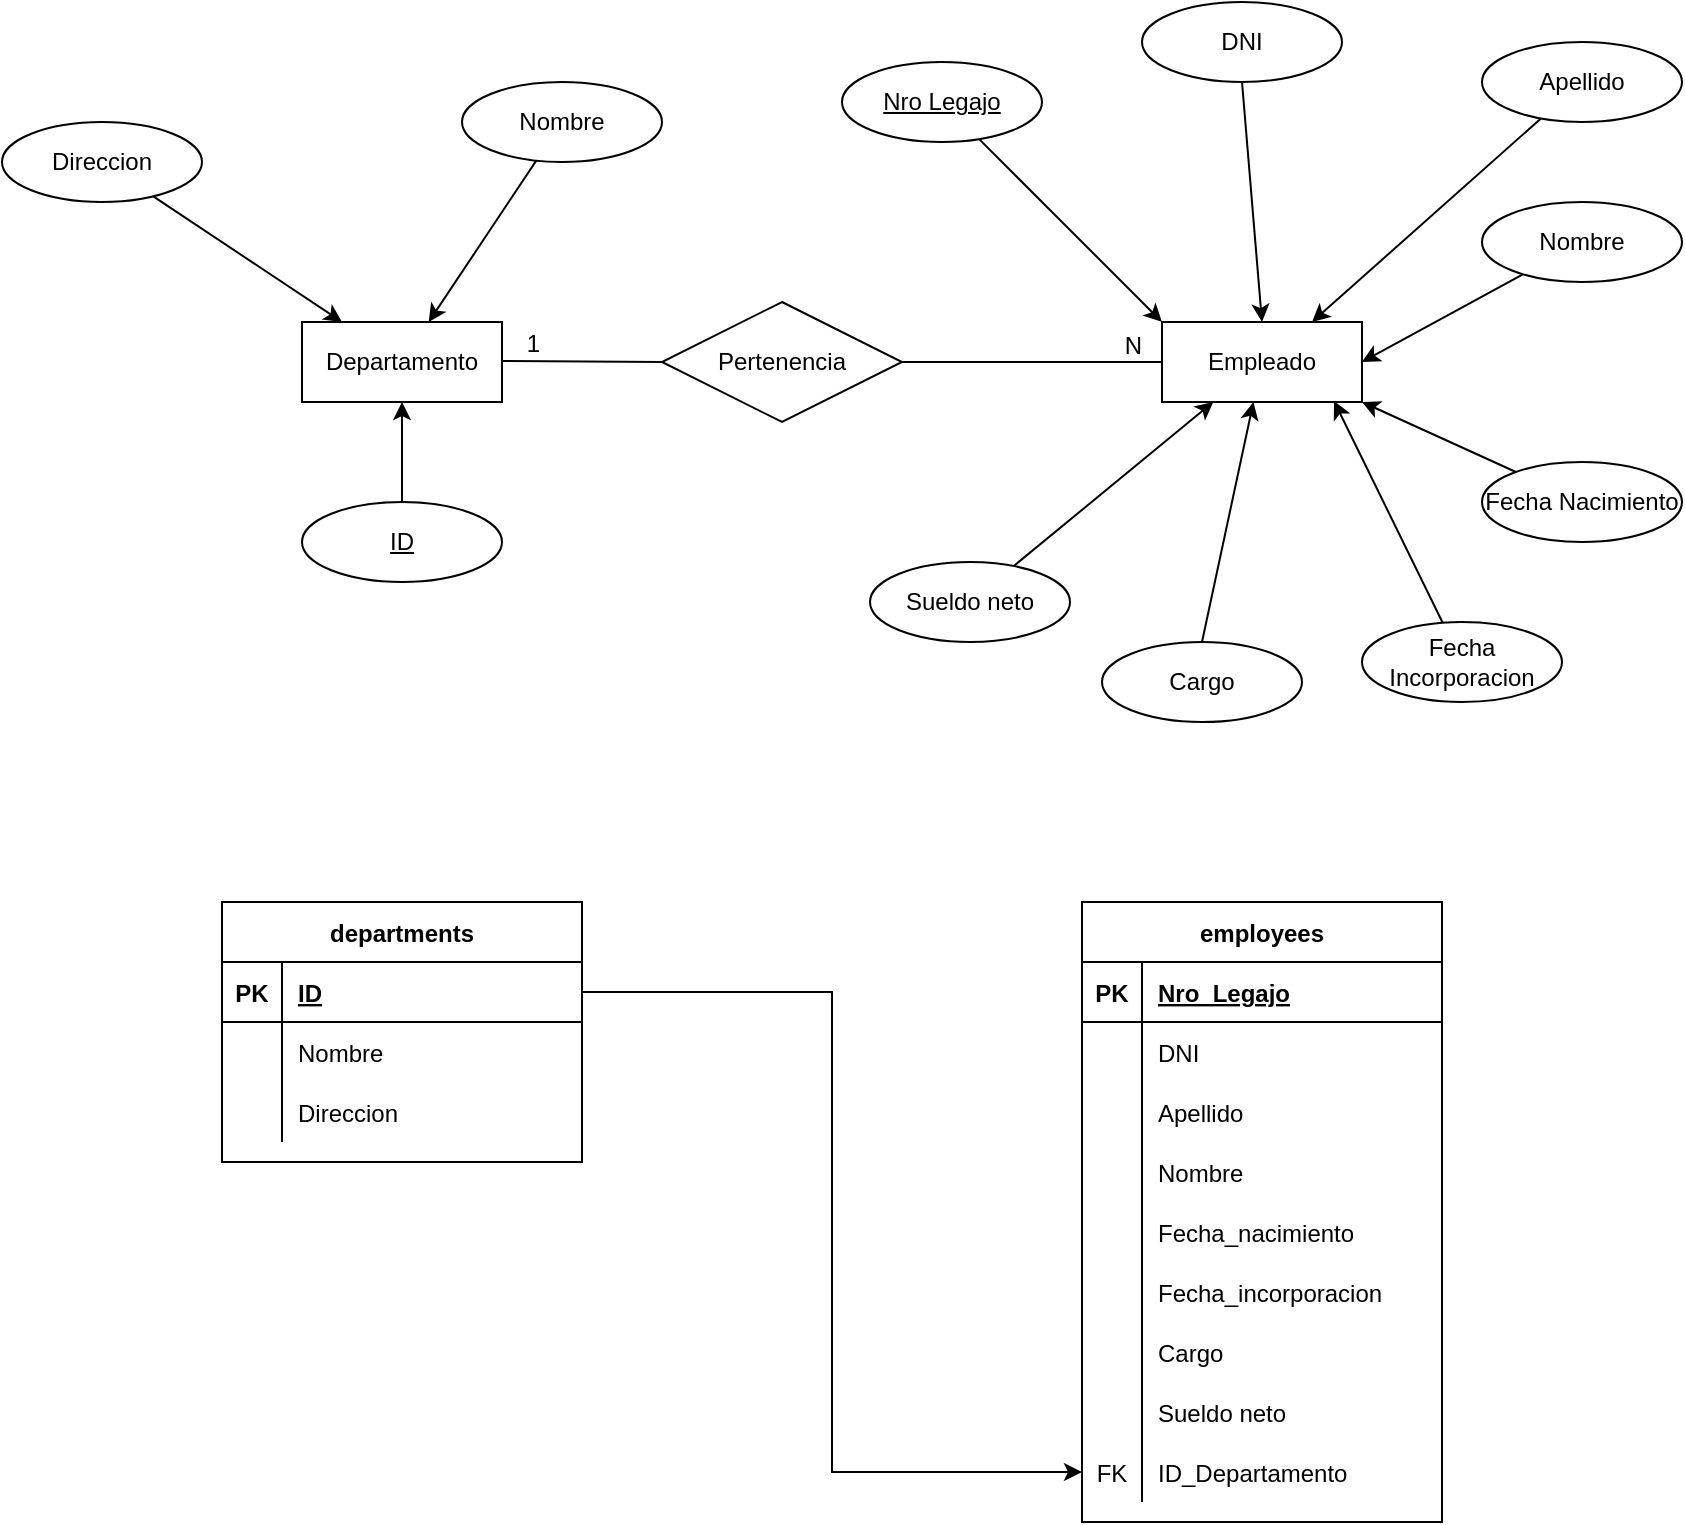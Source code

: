 <mxfile version="20.2.2" type="device"><diagram id="DBkwadNdIZvCeqQ_9waa" name="Página-1"><mxGraphModel dx="1773" dy="513" grid="1" gridSize="10" guides="1" tooltips="1" connect="1" arrows="1" fold="1" page="1" pageScale="1" pageWidth="827" pageHeight="1169" math="0" shadow="0"><root><mxCell id="0"/><mxCell id="1" parent="0"/><mxCell id="xw4PlrVxDmdu6DbPJpur-1" value="Departamento" style="whiteSpace=wrap;html=1;align=center;" vertex="1" parent="1"><mxGeometry x="130" y="200" width="100" height="40" as="geometry"/></mxCell><mxCell id="xw4PlrVxDmdu6DbPJpur-2" value="Empleado" style="whiteSpace=wrap;html=1;align=center;" vertex="1" parent="1"><mxGeometry x="560" y="200" width="100" height="40" as="geometry"/></mxCell><mxCell id="xw4PlrVxDmdu6DbPJpur-12" value="" style="edgeStyle=orthogonalEdgeStyle;rounded=0;orthogonalLoop=1;jettySize=auto;html=1;" edge="1" parent="1" source="xw4PlrVxDmdu6DbPJpur-3" target="xw4PlrVxDmdu6DbPJpur-1"><mxGeometry relative="1" as="geometry"/></mxCell><mxCell id="xw4PlrVxDmdu6DbPJpur-3" value="ID" style="ellipse;whiteSpace=wrap;html=1;align=center;fontStyle=4;" vertex="1" parent="1"><mxGeometry x="130" y="290" width="100" height="40" as="geometry"/></mxCell><mxCell id="xw4PlrVxDmdu6DbPJpur-5" value="Pertenencia" style="shape=rhombus;perimeter=rhombusPerimeter;whiteSpace=wrap;html=1;align=center;" vertex="1" parent="1"><mxGeometry x="310" y="190" width="120" height="60" as="geometry"/></mxCell><mxCell id="xw4PlrVxDmdu6DbPJpur-14" value="" style="rounded=0;orthogonalLoop=1;jettySize=auto;html=1;" edge="1" parent="1" source="xw4PlrVxDmdu6DbPJpur-6" target="xw4PlrVxDmdu6DbPJpur-1"><mxGeometry relative="1" as="geometry"/></mxCell><mxCell id="xw4PlrVxDmdu6DbPJpur-6" value="Direccion" style="ellipse;whiteSpace=wrap;html=1;align=center;" vertex="1" parent="1"><mxGeometry x="-20" y="100" width="100" height="40" as="geometry"/></mxCell><mxCell id="xw4PlrVxDmdu6DbPJpur-13" value="" style="rounded=0;orthogonalLoop=1;jettySize=auto;html=1;" edge="1" parent="1" source="xw4PlrVxDmdu6DbPJpur-7" target="xw4PlrVxDmdu6DbPJpur-1"><mxGeometry relative="1" as="geometry"/></mxCell><mxCell id="xw4PlrVxDmdu6DbPJpur-7" value="Nombre" style="ellipse;whiteSpace=wrap;html=1;align=center;" vertex="1" parent="1"><mxGeometry x="210" y="80" width="100" height="40" as="geometry"/></mxCell><mxCell id="xw4PlrVxDmdu6DbPJpur-26" style="edgeStyle=none;rounded=0;orthogonalLoop=1;jettySize=auto;html=1;exitX=0.5;exitY=1;exitDx=0;exitDy=0;entryX=0.5;entryY=0;entryDx=0;entryDy=0;" edge="1" parent="1" source="xw4PlrVxDmdu6DbPJpur-8" target="xw4PlrVxDmdu6DbPJpur-2"><mxGeometry relative="1" as="geometry"/></mxCell><mxCell id="xw4PlrVxDmdu6DbPJpur-8" value="DNI" style="ellipse;whiteSpace=wrap;html=1;align=center;" vertex="1" parent="1"><mxGeometry x="550" y="40" width="100" height="40" as="geometry"/></mxCell><mxCell id="xw4PlrVxDmdu6DbPJpur-25" value="" style="edgeStyle=none;rounded=0;orthogonalLoop=1;jettySize=auto;html=1;entryX=0;entryY=0;entryDx=0;entryDy=0;" edge="1" parent="1" source="xw4PlrVxDmdu6DbPJpur-9" target="xw4PlrVxDmdu6DbPJpur-2"><mxGeometry relative="1" as="geometry"/></mxCell><mxCell id="xw4PlrVxDmdu6DbPJpur-9" value="Nro Legajo" style="ellipse;whiteSpace=wrap;html=1;align=center;fontStyle=4;" vertex="1" parent="1"><mxGeometry x="400" y="70" width="100" height="40" as="geometry"/></mxCell><mxCell id="xw4PlrVxDmdu6DbPJpur-15" value="" style="endArrow=none;html=1;rounded=0;entryX=0;entryY=0.5;entryDx=0;entryDy=0;" edge="1" parent="1" target="xw4PlrVxDmdu6DbPJpur-5"><mxGeometry relative="1" as="geometry"><mxPoint x="230" y="219.5" as="sourcePoint"/><mxPoint x="390" y="219.5" as="targetPoint"/></mxGeometry></mxCell><mxCell id="xw4PlrVxDmdu6DbPJpur-16" value="1" style="resizable=0;html=1;align=right;verticalAlign=bottom;" connectable="0" vertex="1" parent="xw4PlrVxDmdu6DbPJpur-15"><mxGeometry x="1" relative="1" as="geometry"><mxPoint x="-60" as="offset"/></mxGeometry></mxCell><mxCell id="xw4PlrVxDmdu6DbPJpur-17" value="" style="endArrow=none;html=1;rounded=0;exitX=1;exitY=0.5;exitDx=0;exitDy=0;entryX=0;entryY=0.5;entryDx=0;entryDy=0;" edge="1" parent="1" source="xw4PlrVxDmdu6DbPJpur-5" target="xw4PlrVxDmdu6DbPJpur-2"><mxGeometry relative="1" as="geometry"><mxPoint x="460" y="120" as="sourcePoint"/><mxPoint x="620" y="120" as="targetPoint"/></mxGeometry></mxCell><mxCell id="xw4PlrVxDmdu6DbPJpur-18" value="N" style="resizable=0;html=1;align=right;verticalAlign=bottom;" connectable="0" vertex="1" parent="xw4PlrVxDmdu6DbPJpur-17"><mxGeometry x="1" relative="1" as="geometry"><mxPoint x="-10" as="offset"/></mxGeometry></mxCell><mxCell id="xw4PlrVxDmdu6DbPJpur-27" value="" style="edgeStyle=none;rounded=0;orthogonalLoop=1;jettySize=auto;html=1;entryX=0.75;entryY=0;entryDx=0;entryDy=0;" edge="1" parent="1" source="xw4PlrVxDmdu6DbPJpur-19" target="xw4PlrVxDmdu6DbPJpur-2"><mxGeometry relative="1" as="geometry"/></mxCell><mxCell id="xw4PlrVxDmdu6DbPJpur-19" value="Apellido" style="ellipse;whiteSpace=wrap;html=1;align=center;fontStyle=0" vertex="1" parent="1"><mxGeometry x="720" y="60" width="100" height="40" as="geometry"/></mxCell><mxCell id="xw4PlrVxDmdu6DbPJpur-29" value="" style="edgeStyle=none;rounded=0;orthogonalLoop=1;jettySize=auto;html=1;entryX=1;entryY=1;entryDx=0;entryDy=0;" edge="1" parent="1" source="xw4PlrVxDmdu6DbPJpur-20" target="xw4PlrVxDmdu6DbPJpur-2"><mxGeometry relative="1" as="geometry"/></mxCell><mxCell id="xw4PlrVxDmdu6DbPJpur-20" value="Fecha Nacimiento" style="ellipse;whiteSpace=wrap;html=1;align=center;" vertex="1" parent="1"><mxGeometry x="720" y="270" width="100" height="40" as="geometry"/></mxCell><mxCell id="xw4PlrVxDmdu6DbPJpur-28" value="" style="edgeStyle=none;rounded=0;orthogonalLoop=1;jettySize=auto;html=1;entryX=1;entryY=0.5;entryDx=0;entryDy=0;" edge="1" parent="1" source="xw4PlrVxDmdu6DbPJpur-21" target="xw4PlrVxDmdu6DbPJpur-2"><mxGeometry relative="1" as="geometry"/></mxCell><mxCell id="xw4PlrVxDmdu6DbPJpur-21" value="Nombre" style="ellipse;whiteSpace=wrap;html=1;align=center;" vertex="1" parent="1"><mxGeometry x="720" y="140" width="100" height="40" as="geometry"/></mxCell><mxCell id="xw4PlrVxDmdu6DbPJpur-31" style="edgeStyle=none;rounded=0;orthogonalLoop=1;jettySize=auto;html=1;exitX=0.5;exitY=0;exitDx=0;exitDy=0;" edge="1" parent="1" source="xw4PlrVxDmdu6DbPJpur-22" target="xw4PlrVxDmdu6DbPJpur-2"><mxGeometry relative="1" as="geometry"/></mxCell><mxCell id="xw4PlrVxDmdu6DbPJpur-22" value="Cargo" style="ellipse;whiteSpace=wrap;html=1;align=center;" vertex="1" parent="1"><mxGeometry x="530" y="360" width="100" height="40" as="geometry"/></mxCell><mxCell id="xw4PlrVxDmdu6DbPJpur-30" value="" style="edgeStyle=none;rounded=0;orthogonalLoop=1;jettySize=auto;html=1;entryX=0.86;entryY=0.988;entryDx=0;entryDy=0;entryPerimeter=0;" edge="1" parent="1" source="xw4PlrVxDmdu6DbPJpur-23" target="xw4PlrVxDmdu6DbPJpur-2"><mxGeometry relative="1" as="geometry"/></mxCell><mxCell id="xw4PlrVxDmdu6DbPJpur-23" value="Fecha Incorporacion" style="ellipse;whiteSpace=wrap;html=1;align=center;" vertex="1" parent="1"><mxGeometry x="660" y="350" width="100" height="40" as="geometry"/></mxCell><mxCell id="xw4PlrVxDmdu6DbPJpur-32" value="" style="edgeStyle=none;rounded=0;orthogonalLoop=1;jettySize=auto;html=1;" edge="1" parent="1" source="xw4PlrVxDmdu6DbPJpur-24" target="xw4PlrVxDmdu6DbPJpur-2"><mxGeometry relative="1" as="geometry"/></mxCell><mxCell id="xw4PlrVxDmdu6DbPJpur-24" value="Sueldo neto" style="ellipse;whiteSpace=wrap;html=1;align=center;" vertex="1" parent="1"><mxGeometry x="414" y="320" width="100" height="40" as="geometry"/></mxCell><mxCell id="xw4PlrVxDmdu6DbPJpur-33" value="departments" style="shape=table;startSize=30;container=1;collapsible=1;childLayout=tableLayout;fixedRows=1;rowLines=0;fontStyle=1;align=center;resizeLast=1;" vertex="1" parent="1"><mxGeometry x="90" y="490" width="180" height="130" as="geometry"/></mxCell><mxCell id="xw4PlrVxDmdu6DbPJpur-34" value="" style="shape=tableRow;horizontal=0;startSize=0;swimlaneHead=0;swimlaneBody=0;fillColor=none;collapsible=0;dropTarget=0;points=[[0,0.5],[1,0.5]];portConstraint=eastwest;top=0;left=0;right=0;bottom=1;" vertex="1" parent="xw4PlrVxDmdu6DbPJpur-33"><mxGeometry y="30" width="180" height="30" as="geometry"/></mxCell><mxCell id="xw4PlrVxDmdu6DbPJpur-35" value="PK" style="shape=partialRectangle;connectable=0;fillColor=none;top=0;left=0;bottom=0;right=0;fontStyle=1;overflow=hidden;" vertex="1" parent="xw4PlrVxDmdu6DbPJpur-34"><mxGeometry width="30" height="30" as="geometry"><mxRectangle width="30" height="30" as="alternateBounds"/></mxGeometry></mxCell><mxCell id="xw4PlrVxDmdu6DbPJpur-36" value="ID" style="shape=partialRectangle;connectable=0;fillColor=none;top=0;left=0;bottom=0;right=0;align=left;spacingLeft=6;fontStyle=5;overflow=hidden;" vertex="1" parent="xw4PlrVxDmdu6DbPJpur-34"><mxGeometry x="30" width="150" height="30" as="geometry"><mxRectangle width="150" height="30" as="alternateBounds"/></mxGeometry></mxCell><mxCell id="xw4PlrVxDmdu6DbPJpur-37" value="" style="shape=tableRow;horizontal=0;startSize=0;swimlaneHead=0;swimlaneBody=0;fillColor=none;collapsible=0;dropTarget=0;points=[[0,0.5],[1,0.5]];portConstraint=eastwest;top=0;left=0;right=0;bottom=0;" vertex="1" parent="xw4PlrVxDmdu6DbPJpur-33"><mxGeometry y="60" width="180" height="30" as="geometry"/></mxCell><mxCell id="xw4PlrVxDmdu6DbPJpur-38" value="" style="shape=partialRectangle;connectable=0;fillColor=none;top=0;left=0;bottom=0;right=0;editable=1;overflow=hidden;" vertex="1" parent="xw4PlrVxDmdu6DbPJpur-37"><mxGeometry width="30" height="30" as="geometry"><mxRectangle width="30" height="30" as="alternateBounds"/></mxGeometry></mxCell><mxCell id="xw4PlrVxDmdu6DbPJpur-39" value="Nombre" style="shape=partialRectangle;connectable=0;fillColor=none;top=0;left=0;bottom=0;right=0;align=left;spacingLeft=6;overflow=hidden;" vertex="1" parent="xw4PlrVxDmdu6DbPJpur-37"><mxGeometry x="30" width="150" height="30" as="geometry"><mxRectangle width="150" height="30" as="alternateBounds"/></mxGeometry></mxCell><mxCell id="xw4PlrVxDmdu6DbPJpur-40" value="" style="shape=tableRow;horizontal=0;startSize=0;swimlaneHead=0;swimlaneBody=0;fillColor=none;collapsible=0;dropTarget=0;points=[[0,0.5],[1,0.5]];portConstraint=eastwest;top=0;left=0;right=0;bottom=0;" vertex="1" parent="xw4PlrVxDmdu6DbPJpur-33"><mxGeometry y="90" width="180" height="30" as="geometry"/></mxCell><mxCell id="xw4PlrVxDmdu6DbPJpur-41" value="" style="shape=partialRectangle;connectable=0;fillColor=none;top=0;left=0;bottom=0;right=0;editable=1;overflow=hidden;" vertex="1" parent="xw4PlrVxDmdu6DbPJpur-40"><mxGeometry width="30" height="30" as="geometry"><mxRectangle width="30" height="30" as="alternateBounds"/></mxGeometry></mxCell><mxCell id="xw4PlrVxDmdu6DbPJpur-42" value="Direccion" style="shape=partialRectangle;connectable=0;fillColor=none;top=0;left=0;bottom=0;right=0;align=left;spacingLeft=6;overflow=hidden;" vertex="1" parent="xw4PlrVxDmdu6DbPJpur-40"><mxGeometry x="30" width="150" height="30" as="geometry"><mxRectangle width="150" height="30" as="alternateBounds"/></mxGeometry></mxCell><mxCell id="xw4PlrVxDmdu6DbPJpur-46" value="employees" style="shape=table;startSize=30;container=1;collapsible=1;childLayout=tableLayout;fixedRows=1;rowLines=0;fontStyle=1;align=center;resizeLast=1;" vertex="1" parent="1"><mxGeometry x="520" y="490" width="180" height="310" as="geometry"/></mxCell><mxCell id="xw4PlrVxDmdu6DbPJpur-47" value="" style="shape=tableRow;horizontal=0;startSize=0;swimlaneHead=0;swimlaneBody=0;fillColor=none;collapsible=0;dropTarget=0;points=[[0,0.5],[1,0.5]];portConstraint=eastwest;top=0;left=0;right=0;bottom=1;" vertex="1" parent="xw4PlrVxDmdu6DbPJpur-46"><mxGeometry y="30" width="180" height="30" as="geometry"/></mxCell><mxCell id="xw4PlrVxDmdu6DbPJpur-48" value="PK" style="shape=partialRectangle;connectable=0;fillColor=none;top=0;left=0;bottom=0;right=0;fontStyle=1;overflow=hidden;" vertex="1" parent="xw4PlrVxDmdu6DbPJpur-47"><mxGeometry width="30" height="30" as="geometry"><mxRectangle width="30" height="30" as="alternateBounds"/></mxGeometry></mxCell><mxCell id="xw4PlrVxDmdu6DbPJpur-49" value="Nro_Legajo" style="shape=partialRectangle;connectable=0;fillColor=none;top=0;left=0;bottom=0;right=0;align=left;spacingLeft=6;fontStyle=5;overflow=hidden;" vertex="1" parent="xw4PlrVxDmdu6DbPJpur-47"><mxGeometry x="30" width="150" height="30" as="geometry"><mxRectangle width="150" height="30" as="alternateBounds"/></mxGeometry></mxCell><mxCell id="xw4PlrVxDmdu6DbPJpur-50" value="" style="shape=tableRow;horizontal=0;startSize=0;swimlaneHead=0;swimlaneBody=0;fillColor=none;collapsible=0;dropTarget=0;points=[[0,0.5],[1,0.5]];portConstraint=eastwest;top=0;left=0;right=0;bottom=0;" vertex="1" parent="xw4PlrVxDmdu6DbPJpur-46"><mxGeometry y="60" width="180" height="30" as="geometry"/></mxCell><mxCell id="xw4PlrVxDmdu6DbPJpur-51" value="" style="shape=partialRectangle;connectable=0;fillColor=none;top=0;left=0;bottom=0;right=0;editable=1;overflow=hidden;" vertex="1" parent="xw4PlrVxDmdu6DbPJpur-50"><mxGeometry width="30" height="30" as="geometry"><mxRectangle width="30" height="30" as="alternateBounds"/></mxGeometry></mxCell><mxCell id="xw4PlrVxDmdu6DbPJpur-52" value="DNI" style="shape=partialRectangle;connectable=0;fillColor=none;top=0;left=0;bottom=0;right=0;align=left;spacingLeft=6;overflow=hidden;" vertex="1" parent="xw4PlrVxDmdu6DbPJpur-50"><mxGeometry x="30" width="150" height="30" as="geometry"><mxRectangle width="150" height="30" as="alternateBounds"/></mxGeometry></mxCell><mxCell id="xw4PlrVxDmdu6DbPJpur-85" value="" style="shape=tableRow;horizontal=0;startSize=0;swimlaneHead=0;swimlaneBody=0;fillColor=none;collapsible=0;dropTarget=0;points=[[0,0.5],[1,0.5]];portConstraint=eastwest;top=0;left=0;right=0;bottom=0;" vertex="1" parent="xw4PlrVxDmdu6DbPJpur-46"><mxGeometry y="90" width="180" height="30" as="geometry"/></mxCell><mxCell id="xw4PlrVxDmdu6DbPJpur-86" value="" style="shape=partialRectangle;connectable=0;fillColor=none;top=0;left=0;bottom=0;right=0;editable=1;overflow=hidden;" vertex="1" parent="xw4PlrVxDmdu6DbPJpur-85"><mxGeometry width="30" height="30" as="geometry"><mxRectangle width="30" height="30" as="alternateBounds"/></mxGeometry></mxCell><mxCell id="xw4PlrVxDmdu6DbPJpur-87" value="Apellido" style="shape=partialRectangle;connectable=0;fillColor=none;top=0;left=0;bottom=0;right=0;align=left;spacingLeft=6;overflow=hidden;" vertex="1" parent="xw4PlrVxDmdu6DbPJpur-85"><mxGeometry x="30" width="150" height="30" as="geometry"><mxRectangle width="150" height="30" as="alternateBounds"/></mxGeometry></mxCell><mxCell id="xw4PlrVxDmdu6DbPJpur-82" value="" style="shape=tableRow;horizontal=0;startSize=0;swimlaneHead=0;swimlaneBody=0;fillColor=none;collapsible=0;dropTarget=0;points=[[0,0.5],[1,0.5]];portConstraint=eastwest;top=0;left=0;right=0;bottom=0;" vertex="1" parent="xw4PlrVxDmdu6DbPJpur-46"><mxGeometry y="120" width="180" height="30" as="geometry"/></mxCell><mxCell id="xw4PlrVxDmdu6DbPJpur-83" value="" style="shape=partialRectangle;connectable=0;fillColor=none;top=0;left=0;bottom=0;right=0;editable=1;overflow=hidden;" vertex="1" parent="xw4PlrVxDmdu6DbPJpur-82"><mxGeometry width="30" height="30" as="geometry"><mxRectangle width="30" height="30" as="alternateBounds"/></mxGeometry></mxCell><mxCell id="xw4PlrVxDmdu6DbPJpur-84" value="Nombre" style="shape=partialRectangle;connectable=0;fillColor=none;top=0;left=0;bottom=0;right=0;align=left;spacingLeft=6;overflow=hidden;" vertex="1" parent="xw4PlrVxDmdu6DbPJpur-82"><mxGeometry x="30" width="150" height="30" as="geometry"><mxRectangle width="150" height="30" as="alternateBounds"/></mxGeometry></mxCell><mxCell id="xw4PlrVxDmdu6DbPJpur-53" value="" style="shape=tableRow;horizontal=0;startSize=0;swimlaneHead=0;swimlaneBody=0;fillColor=none;collapsible=0;dropTarget=0;points=[[0,0.5],[1,0.5]];portConstraint=eastwest;top=0;left=0;right=0;bottom=0;" vertex="1" parent="xw4PlrVxDmdu6DbPJpur-46"><mxGeometry y="150" width="180" height="30" as="geometry"/></mxCell><mxCell id="xw4PlrVxDmdu6DbPJpur-54" value="" style="shape=partialRectangle;connectable=0;fillColor=none;top=0;left=0;bottom=0;right=0;editable=1;overflow=hidden;" vertex="1" parent="xw4PlrVxDmdu6DbPJpur-53"><mxGeometry width="30" height="30" as="geometry"><mxRectangle width="30" height="30" as="alternateBounds"/></mxGeometry></mxCell><mxCell id="xw4PlrVxDmdu6DbPJpur-55" value="Fecha_nacimiento" style="shape=partialRectangle;connectable=0;fillColor=none;top=0;left=0;bottom=0;right=0;align=left;spacingLeft=6;overflow=hidden;" vertex="1" parent="xw4PlrVxDmdu6DbPJpur-53"><mxGeometry x="30" width="150" height="30" as="geometry"><mxRectangle width="150" height="30" as="alternateBounds"/></mxGeometry></mxCell><mxCell id="xw4PlrVxDmdu6DbPJpur-79" value="" style="shape=tableRow;horizontal=0;startSize=0;swimlaneHead=0;swimlaneBody=0;fillColor=none;collapsible=0;dropTarget=0;points=[[0,0.5],[1,0.5]];portConstraint=eastwest;top=0;left=0;right=0;bottom=0;" vertex="1" parent="xw4PlrVxDmdu6DbPJpur-46"><mxGeometry y="180" width="180" height="30" as="geometry"/></mxCell><mxCell id="xw4PlrVxDmdu6DbPJpur-80" value="" style="shape=partialRectangle;connectable=0;fillColor=none;top=0;left=0;bottom=0;right=0;editable=1;overflow=hidden;" vertex="1" parent="xw4PlrVxDmdu6DbPJpur-79"><mxGeometry width="30" height="30" as="geometry"><mxRectangle width="30" height="30" as="alternateBounds"/></mxGeometry></mxCell><mxCell id="xw4PlrVxDmdu6DbPJpur-81" value="Fecha_incorporacion" style="shape=partialRectangle;connectable=0;fillColor=none;top=0;left=0;bottom=0;right=0;align=left;spacingLeft=6;overflow=hidden;" vertex="1" parent="xw4PlrVxDmdu6DbPJpur-79"><mxGeometry x="30" width="150" height="30" as="geometry"><mxRectangle width="150" height="30" as="alternateBounds"/></mxGeometry></mxCell><mxCell id="xw4PlrVxDmdu6DbPJpur-56" value="" style="shape=tableRow;horizontal=0;startSize=0;swimlaneHead=0;swimlaneBody=0;fillColor=none;collapsible=0;dropTarget=0;points=[[0,0.5],[1,0.5]];portConstraint=eastwest;top=0;left=0;right=0;bottom=0;" vertex="1" parent="xw4PlrVxDmdu6DbPJpur-46"><mxGeometry y="210" width="180" height="30" as="geometry"/></mxCell><mxCell id="xw4PlrVxDmdu6DbPJpur-57" value="" style="shape=partialRectangle;connectable=0;fillColor=none;top=0;left=0;bottom=0;right=0;editable=1;overflow=hidden;" vertex="1" parent="xw4PlrVxDmdu6DbPJpur-56"><mxGeometry width="30" height="30" as="geometry"><mxRectangle width="30" height="30" as="alternateBounds"/></mxGeometry></mxCell><mxCell id="xw4PlrVxDmdu6DbPJpur-58" value="Cargo" style="shape=partialRectangle;connectable=0;fillColor=none;top=0;left=0;bottom=0;right=0;align=left;spacingLeft=6;overflow=hidden;" vertex="1" parent="xw4PlrVxDmdu6DbPJpur-56"><mxGeometry x="30" width="150" height="30" as="geometry"><mxRectangle width="150" height="30" as="alternateBounds"/></mxGeometry></mxCell><mxCell id="xw4PlrVxDmdu6DbPJpur-88" value="" style="shape=tableRow;horizontal=0;startSize=0;swimlaneHead=0;swimlaneBody=0;fillColor=none;collapsible=0;dropTarget=0;points=[[0,0.5],[1,0.5]];portConstraint=eastwest;top=0;left=0;right=0;bottom=0;" vertex="1" parent="xw4PlrVxDmdu6DbPJpur-46"><mxGeometry y="240" width="180" height="30" as="geometry"/></mxCell><mxCell id="xw4PlrVxDmdu6DbPJpur-89" value="" style="shape=partialRectangle;connectable=0;fillColor=none;top=0;left=0;bottom=0;right=0;editable=1;overflow=hidden;" vertex="1" parent="xw4PlrVxDmdu6DbPJpur-88"><mxGeometry width="30" height="30" as="geometry"><mxRectangle width="30" height="30" as="alternateBounds"/></mxGeometry></mxCell><mxCell id="xw4PlrVxDmdu6DbPJpur-90" value="Sueldo neto" style="shape=partialRectangle;connectable=0;fillColor=none;top=0;left=0;bottom=0;right=0;align=left;spacingLeft=6;overflow=hidden;" vertex="1" parent="xw4PlrVxDmdu6DbPJpur-88"><mxGeometry x="30" width="150" height="30" as="geometry"><mxRectangle width="150" height="30" as="alternateBounds"/></mxGeometry></mxCell><mxCell id="xw4PlrVxDmdu6DbPJpur-59" value="" style="shape=tableRow;horizontal=0;startSize=0;swimlaneHead=0;swimlaneBody=0;fillColor=none;collapsible=0;dropTarget=0;points=[[0,0.5],[1,0.5]];portConstraint=eastwest;top=0;left=0;right=0;bottom=0;" vertex="1" parent="xw4PlrVxDmdu6DbPJpur-46"><mxGeometry y="270" width="180" height="30" as="geometry"/></mxCell><mxCell id="xw4PlrVxDmdu6DbPJpur-60" value="FK" style="shape=partialRectangle;connectable=0;fillColor=none;top=0;left=0;bottom=0;right=0;fontStyle=0;overflow=hidden;" vertex="1" parent="xw4PlrVxDmdu6DbPJpur-59"><mxGeometry width="30" height="30" as="geometry"><mxRectangle width="30" height="30" as="alternateBounds"/></mxGeometry></mxCell><mxCell id="xw4PlrVxDmdu6DbPJpur-61" value="ID_Departamento" style="shape=partialRectangle;connectable=0;fillColor=none;top=0;left=0;bottom=0;right=0;align=left;spacingLeft=6;fontStyle=0;overflow=hidden;" vertex="1" parent="xw4PlrVxDmdu6DbPJpur-59"><mxGeometry x="30" width="150" height="30" as="geometry"><mxRectangle width="150" height="30" as="alternateBounds"/></mxGeometry></mxCell><mxCell id="xw4PlrVxDmdu6DbPJpur-91" style="edgeStyle=orthogonalEdgeStyle;rounded=0;orthogonalLoop=1;jettySize=auto;html=1;exitX=1;exitY=0.5;exitDx=0;exitDy=0;entryX=0;entryY=0.5;entryDx=0;entryDy=0;" edge="1" parent="1" source="xw4PlrVxDmdu6DbPJpur-34" target="xw4PlrVxDmdu6DbPJpur-59"><mxGeometry relative="1" as="geometry"><mxPoint x="420" y="760" as="targetPoint"/></mxGeometry></mxCell></root></mxGraphModel></diagram></mxfile>